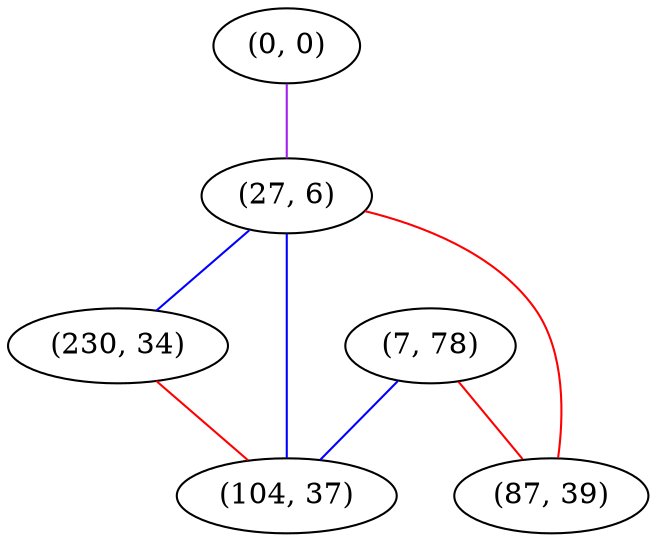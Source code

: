 graph "" {
"(7, 78)";
"(0, 0)";
"(27, 6)";
"(230, 34)";
"(104, 37)";
"(87, 39)";
"(7, 78)" -- "(104, 37)"  [color=blue, key=0, weight=3];
"(7, 78)" -- "(87, 39)"  [color=red, key=0, weight=1];
"(0, 0)" -- "(27, 6)"  [color=purple, key=0, weight=4];
"(27, 6)" -- "(230, 34)"  [color=blue, key=0, weight=3];
"(27, 6)" -- "(104, 37)"  [color=blue, key=0, weight=3];
"(27, 6)" -- "(87, 39)"  [color=red, key=0, weight=1];
"(230, 34)" -- "(104, 37)"  [color=red, key=0, weight=1];
}
